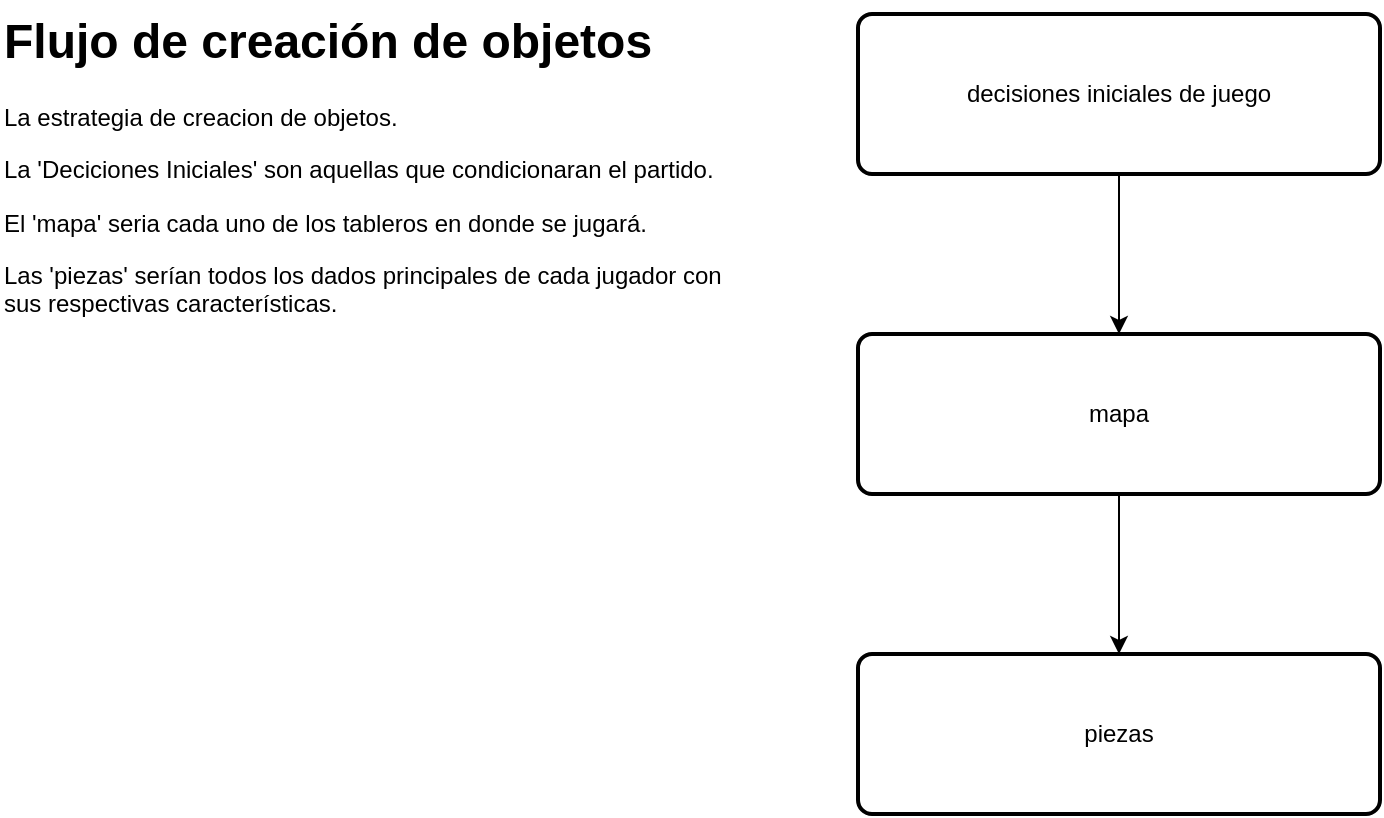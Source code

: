 <mxfile version="25.0.2" pages="4">
  <diagram id="rQ3dpa9_Co5zDlSY57t4" name="Flujo-creación-de-objetos">
    <mxGraphModel dx="1260" dy="745" grid="0" gridSize="10" guides="1" tooltips="1" connect="1" arrows="1" fold="1" page="1" pageScale="1" pageWidth="827" pageHeight="1169" math="0" shadow="0">
      <root>
        <mxCell id="0" />
        <mxCell id="1" parent="0" />
        <mxCell id="ic5RVDzomd-wtXtMFnOb-5" value="" style="edgeStyle=orthogonalEdgeStyle;rounded=0;orthogonalLoop=1;jettySize=auto;html=1;" edge="1" parent="1" source="ic5RVDzomd-wtXtMFnOb-1" target="ic5RVDzomd-wtXtMFnOb-4">
          <mxGeometry relative="1" as="geometry" />
        </mxCell>
        <mxCell id="ic5RVDzomd-wtXtMFnOb-1" value="decisiones iniciales de juego" style="rounded=1;whiteSpace=wrap;html=1;absoluteArcSize=1;arcSize=14;strokeWidth=2;" vertex="1" parent="1">
          <mxGeometry x="500" y="96" width="261" height="80" as="geometry" />
        </mxCell>
        <mxCell id="ic5RVDzomd-wtXtMFnOb-7" value="" style="edgeStyle=orthogonalEdgeStyle;rounded=0;orthogonalLoop=1;jettySize=auto;html=1;" edge="1" parent="1" source="ic5RVDzomd-wtXtMFnOb-4" target="ic5RVDzomd-wtXtMFnOb-6">
          <mxGeometry relative="1" as="geometry" />
        </mxCell>
        <mxCell id="ic5RVDzomd-wtXtMFnOb-4" value="mapa" style="rounded=1;whiteSpace=wrap;html=1;absoluteArcSize=1;arcSize=14;strokeWidth=2;" vertex="1" parent="1">
          <mxGeometry x="500" y="256" width="261" height="80" as="geometry" />
        </mxCell>
        <mxCell id="ic5RVDzomd-wtXtMFnOb-6" value="piezas" style="rounded=1;whiteSpace=wrap;html=1;absoluteArcSize=1;arcSize=14;strokeWidth=2;" vertex="1" parent="1">
          <mxGeometry x="500" y="416" width="261" height="80" as="geometry" />
        </mxCell>
        <mxCell id="ic5RVDzomd-wtXtMFnOb-8" value="&lt;h1 style=&quot;margin-top: 0px;&quot;&gt;Flujo de creación de objetos&lt;/h1&gt;&lt;p&gt;La estrategia de creacion de objetos.&lt;/p&gt;&lt;p&gt;La &#39;Deciciones Iniciales&#39; son aquellas que condicionaran el partido.&lt;/p&gt;&lt;p&gt;El &#39;mapa&#39; seria cada uno de los tableros en donde se jugará.&lt;/p&gt;&lt;p&gt;Las &#39;piezas&#39; serían todos los dados principales de cada jugador con sus respectivas características.&lt;/p&gt;" style="text;html=1;whiteSpace=wrap;overflow=hidden;rounded=0;" vertex="1" parent="1">
          <mxGeometry x="71" y="89" width="369" height="164" as="geometry" />
        </mxCell>
      </root>
    </mxGraphModel>
  </diagram>
  <diagram id="C5RBs43oDa-KdzZeNtuy" name="kernel-contenido">
    <mxGraphModel dx="1260" dy="745" grid="0" gridSize="10" guides="1" tooltips="1" connect="1" arrows="1" fold="1" page="1" pageScale="1" pageWidth="827" pageHeight="1169" math="0" shadow="0">
      <root>
        <mxCell id="WIyWlLk6GJQsqaUBKTNV-0" />
        <mxCell id="WIyWlLk6GJQsqaUBKTNV-1" parent="WIyWlLk6GJQsqaUBKTNV-0" />
        <mxCell id="lqP24pZE7a8jH-HipFR1-5" value="kernel" style="swimlane;fontStyle=0;childLayout=stackLayout;horizontal=1;startSize=30;horizontalStack=0;resizeParent=1;resizeParentMax=0;resizeLast=0;collapsible=1;marginBottom=0;whiteSpace=wrap;html=1;fillColor=#dae8fc;strokeColor=#6c8ebf;" vertex="1" parent="WIyWlLk6GJQsqaUBKTNV-1">
          <mxGeometry x="75" y="55" width="670" height="120" as="geometry" />
        </mxCell>
        <mxCell id="lqP24pZE7a8jH-HipFR1-6" value="piezas.py&lt;span style=&quot;white-space: pre;&quot;&gt;&#x9;&lt;/span&gt;&lt;span style=&quot;white-space: pre;&quot;&gt;&#x9;&lt;/span&gt;&lt;span style=&quot;white-space: pre;&quot;&gt;&#x9;&lt;/span&gt;:: Módulo que se encarga de las piezas del juego (Dado)" style="text;strokeColor=none;fillColor=none;align=left;verticalAlign=middle;spacingLeft=4;spacingRight=4;overflow=hidden;points=[[0,0.5],[1,0.5]];portConstraint=eastwest;rotatable=0;whiteSpace=wrap;html=1;" vertex="1" parent="lqP24pZE7a8jH-HipFR1-5">
          <mxGeometry y="30" width="670" height="30" as="geometry" />
        </mxCell>
        <mxCell id="lqP24pZE7a8jH-HipFR1-7" value="tableros.py&lt;span style=&quot;white-space: pre;&quot;&gt;&#x9;&lt;/span&gt;&lt;span style=&quot;white-space: pre;&quot;&gt;&#x9;&lt;/span&gt;:: Módulo que se encarga de los tableros del juego (Tablero)." style="text;strokeColor=none;fillColor=none;align=left;verticalAlign=middle;spacingLeft=4;spacingRight=4;overflow=hidden;points=[[0,0.5],[1,0.5]];portConstraint=eastwest;rotatable=0;whiteSpace=wrap;html=1;" vertex="1" parent="lqP24pZE7a8jH-HipFR1-5">
          <mxGeometry y="60" width="670" height="30" as="geometry" />
        </mxCell>
        <mxCell id="lqP24pZE7a8jH-HipFR1-8" value="dinamicas.py&lt;span style=&quot;white-space: pre;&quot;&gt;&#x9;&lt;/span&gt;&lt;span style=&quot;white-space: pre;&quot;&gt;&#x9;&lt;/span&gt;:: Módulo que se encarga de la las dinámicas del juego (UnPartido)" style="text;strokeColor=none;fillColor=none;align=left;verticalAlign=middle;spacingLeft=4;spacingRight=4;overflow=hidden;points=[[0,0.5],[1,0.5]];portConstraint=eastwest;rotatable=0;whiteSpace=wrap;html=1;" vertex="1" parent="lqP24pZE7a8jH-HipFR1-5">
          <mxGeometry y="90" width="670" height="30" as="geometry" />
        </mxCell>
        <mxCell id="lqP24pZE7a8jH-HipFR1-28" style="edgeStyle=orthogonalEdgeStyle;rounded=0;orthogonalLoop=1;jettySize=auto;html=1;exitX=0;exitY=0;exitDx=0;exitDy=0;entryX=0;entryY=0.5;entryDx=0;entryDy=0;dashed=1;dashPattern=1 1;" edge="1" parent="WIyWlLk6GJQsqaUBKTNV-1" source="lqP24pZE7a8jH-HipFR1-9" target="lqP24pZE7a8jH-HipFR1-6">
          <mxGeometry relative="1" as="geometry">
            <Array as="points">
              <mxPoint x="38" y="237" />
              <mxPoint x="38" y="100" />
            </Array>
          </mxGeometry>
        </mxCell>
        <mxCell id="lqP24pZE7a8jH-HipFR1-9" value="piezas.py" style="swimlane;fontStyle=0;childLayout=stackLayout;horizontal=1;startSize=30;horizontalStack=0;resizeParent=1;resizeParentMax=0;resizeLast=0;collapsible=1;marginBottom=0;whiteSpace=wrap;html=1;fillColor=#d5e8d4;strokeColor=#82b366;" vertex="1" parent="WIyWlLk6GJQsqaUBKTNV-1">
          <mxGeometry x="75" y="237" width="190" height="90" as="geometry" />
        </mxCell>
        <mxCell id="lqP24pZE7a8jH-HipFR1-10" value="importaciones (random.sample)" style="text;strokeColor=none;fillColor=none;align=left;verticalAlign=middle;spacingLeft=4;spacingRight=4;overflow=hidden;points=[[0,0.5],[1,0.5]];portConstraint=eastwest;rotatable=0;whiteSpace=wrap;html=1;" vertex="1" parent="lqP24pZE7a8jH-HipFR1-9">
          <mxGeometry y="30" width="190" height="30" as="geometry" />
        </mxCell>
        <mxCell id="lqP24pZE7a8jH-HipFR1-11" value="Dado" style="text;strokeColor=none;fillColor=none;align=left;verticalAlign=middle;spacingLeft=4;spacingRight=4;overflow=hidden;points=[[0,0.5],[1,0.5]];portConstraint=eastwest;rotatable=0;whiteSpace=wrap;html=1;" vertex="1" parent="lqP24pZE7a8jH-HipFR1-9">
          <mxGeometry y="60" width="190" height="30" as="geometry" />
        </mxCell>
        <mxCell id="lqP24pZE7a8jH-HipFR1-27" style="edgeStyle=orthogonalEdgeStyle;rounded=0;orthogonalLoop=1;jettySize=auto;html=1;exitX=0;exitY=0;exitDx=0;exitDy=0;entryX=0;entryY=0.5;entryDx=0;entryDy=0;dashed=1;dashPattern=1 1;" edge="1" parent="WIyWlLk6GJQsqaUBKTNV-1" source="lqP24pZE7a8jH-HipFR1-13" target="lqP24pZE7a8jH-HipFR1-7">
          <mxGeometry relative="1" as="geometry">
            <Array as="points">
              <mxPoint x="55" y="375" />
              <mxPoint x="55" y="130" />
            </Array>
          </mxGeometry>
        </mxCell>
        <mxCell id="lqP24pZE7a8jH-HipFR1-13" value="tableros.py" style="swimlane;fontStyle=0;childLayout=stackLayout;horizontal=1;startSize=30;horizontalStack=0;resizeParent=1;resizeParentMax=0;resizeLast=0;collapsible=1;marginBottom=0;whiteSpace=wrap;html=1;fillColor=#d5e8d4;strokeColor=#82b366;" vertex="1" parent="WIyWlLk6GJQsqaUBKTNV-1">
          <mxGeometry x="75" y="375" width="208" height="90" as="geometry" />
        </mxCell>
        <mxCell id="lqP24pZE7a8jH-HipFR1-14" value="importaciones" style="text;strokeColor=none;fillColor=none;align=left;verticalAlign=middle;spacingLeft=4;spacingRight=4;overflow=hidden;points=[[0,0.5],[1,0.5]];portConstraint=eastwest;rotatable=0;whiteSpace=wrap;html=1;container=0;" vertex="1" parent="lqP24pZE7a8jH-HipFR1-13">
          <mxGeometry y="30" width="208" height="30" as="geometry">
            <mxRectangle y="30" width="208" height="26" as="alternateBounds" />
          </mxGeometry>
        </mxCell>
        <mxCell id="lqP24pZE7a8jH-HipFR1-15" value="Tablero" style="text;strokeColor=none;fillColor=none;align=left;verticalAlign=middle;spacingLeft=4;spacingRight=4;overflow=hidden;points=[[0,0.5],[1,0.5]];portConstraint=eastwest;rotatable=0;whiteSpace=wrap;html=1;" vertex="1" parent="lqP24pZE7a8jH-HipFR1-13">
          <mxGeometry y="60" width="208" height="30" as="geometry" />
        </mxCell>
        <mxCell id="lqP24pZE7a8jH-HipFR1-22" value="importaciones" style="swimlane;fontStyle=0;childLayout=stackLayout;horizontal=1;startSize=30;horizontalStack=0;resizeParent=1;resizeParentMax=0;resizeLast=0;collapsible=1;marginBottom=0;whiteSpace=wrap;html=1;fillColor=#f5f5f5;fontColor=#333333;strokeColor=#666666;" vertex="1" parent="WIyWlLk6GJQsqaUBKTNV-1">
          <mxGeometry x="363" y="375" width="140" height="90" as="geometry">
            <mxRectangle x="368" y="405" width="111" height="30" as="alternateBounds" />
          </mxGeometry>
        </mxCell>
        <mxCell id="lqP24pZE7a8jH-HipFR1-23" value="random.sample" style="text;strokeColor=none;fillColor=none;align=left;verticalAlign=middle;spacingLeft=4;spacingRight=4;overflow=hidden;points=[[0,0.5],[1,0.5]];portConstraint=eastwest;rotatable=0;whiteSpace=wrap;html=1;" vertex="1" parent="lqP24pZE7a8jH-HipFR1-22">
          <mxGeometry y="30" width="140" height="30" as="geometry" />
        </mxCell>
        <mxCell id="lqP24pZE7a8jH-HipFR1-24" value="random.randint" style="text;strokeColor=none;fillColor=none;align=left;verticalAlign=middle;spacingLeft=4;spacingRight=4;overflow=hidden;points=[[0,0.5],[1,0.5]];portConstraint=eastwest;rotatable=0;whiteSpace=wrap;html=1;" vertex="1" parent="lqP24pZE7a8jH-HipFR1-22">
          <mxGeometry y="60" width="140" height="30" as="geometry" />
        </mxCell>
        <mxCell id="lqP24pZE7a8jH-HipFR1-26" style="edgeStyle=orthogonalEdgeStyle;rounded=0;orthogonalLoop=1;jettySize=auto;html=1;exitX=1;exitY=0.5;exitDx=0;exitDy=0;entryX=0;entryY=0.5;entryDx=0;entryDy=0;dashed=1;dashPattern=1 2;" edge="1" parent="WIyWlLk6GJQsqaUBKTNV-1" source="lqP24pZE7a8jH-HipFR1-14" target="lqP24pZE7a8jH-HipFR1-22">
          <mxGeometry relative="1" as="geometry" />
        </mxCell>
        <mxCell id="lqP24pZE7a8jH-HipFR1-29" value="dinamicas.py" style="swimlane;fontStyle=0;childLayout=stackLayout;horizontal=1;startSize=30;horizontalStack=0;resizeParent=1;resizeParentMax=0;resizeLast=0;collapsible=1;marginBottom=0;whiteSpace=wrap;html=1;fillColor=#d5e8d4;strokeColor=#82b366;" vertex="1" parent="WIyWlLk6GJQsqaUBKTNV-1">
          <mxGeometry x="75" y="513" width="208" height="90" as="geometry" />
        </mxCell>
        <mxCell id="lqP24pZE7a8jH-HipFR1-30" value="importaciones" style="text;strokeColor=none;fillColor=none;align=left;verticalAlign=middle;spacingLeft=4;spacingRight=4;overflow=hidden;points=[[0,0.5],[1,0.5]];portConstraint=eastwest;rotatable=0;whiteSpace=wrap;html=1;container=0;" vertex="1" parent="lqP24pZE7a8jH-HipFR1-29">
          <mxGeometry y="30" width="208" height="30" as="geometry">
            <mxRectangle y="30" width="208" height="26" as="alternateBounds" />
          </mxGeometry>
        </mxCell>
        <mxCell id="lqP24pZE7a8jH-HipFR1-31" value="Dado" style="text;strokeColor=none;fillColor=none;align=left;verticalAlign=middle;spacingLeft=4;spacingRight=4;overflow=hidden;points=[[0,0.5],[1,0.5]];portConstraint=eastwest;rotatable=0;whiteSpace=wrap;html=1;" vertex="1" parent="lqP24pZE7a8jH-HipFR1-29">
          <mxGeometry y="60" width="208" height="30" as="geometry" />
        </mxCell>
      </root>
    </mxGraphModel>
  </diagram>
  <diagram id="15YiM4Xp3e0FJQXkWvPg" name="piezas">
    <mxGraphModel dx="1260" dy="745" grid="0" gridSize="10" guides="1" tooltips="1" connect="1" arrows="1" fold="1" page="1" pageScale="1" pageWidth="827" pageHeight="1169" math="0" shadow="0">
      <root>
        <mxCell id="0" />
        <mxCell id="1" parent="0" />
        <mxCell id="TmNwrrzWdAssMame7SS5-1" value="piezas.py" style="swimlane;fontStyle=0;childLayout=stackLayout;horizontal=1;startSize=30;horizontalStack=0;resizeParent=1;resizeParentMax=0;resizeLast=0;collapsible=1;marginBottom=0;whiteSpace=wrap;html=1;fillColor=#d5e8d4;strokeColor=default;swimlaneLine=1;swimlaneFillColor=none;gradientColor=none;treeFolding=0;" vertex="1" parent="1">
          <mxGeometry x="108" y="83" width="576" height="121" as="geometry" />
        </mxCell>
        <mxCell id="TmNwrrzWdAssMame7SS5-2" value="importaciones&lt;span style=&quot;white-space: pre;&quot;&gt;&#x9;&lt;/span&gt;&lt;span style=&quot;white-space: pre;&quot;&gt;&#x9;&lt;/span&gt;:: todas las importaciones para hacer funcionar el módulo o su contenido." style="text;strokeColor=none;fillColor=none;align=left;verticalAlign=middle;spacingLeft=4;spacingRight=4;overflow=hidden;points=[[0,0.5],[1,0.5]];portConstraint=eastwest;rotatable=0;whiteSpace=wrap;html=1;" vertex="1" parent="TmNwrrzWdAssMame7SS5-1">
          <mxGeometry y="30" width="576" height="30" as="geometry" />
        </mxCell>
        <mxCell id="cgJlJY-h3yNItDX9F-jp-1" value="_Pieza&lt;span style=&quot;white-space: pre;&quot;&gt;&#x9;&lt;/span&gt;&lt;span style=&quot;white-space: pre;&quot;&gt;&#x9;&lt;/span&gt;&lt;span style=&quot;white-space: pre;&quot;&gt;&#x9;&lt;/span&gt;:: Clase abtrasta que contiene información comun de todas las piezas." style="text;strokeColor=none;fillColor=none;align=left;verticalAlign=middle;spacingLeft=4;spacingRight=4;overflow=hidden;points=[[0,0.5],[1,0.5]];portConstraint=eastwest;rotatable=0;whiteSpace=wrap;html=1;" vertex="1" parent="TmNwrrzWdAssMame7SS5-1">
          <mxGeometry y="60" width="576" height="30" as="geometry" />
        </mxCell>
        <mxCell id="TmNwrrzWdAssMame7SS5-3" value="Dado&lt;span style=&quot;white-space: pre;&quot;&gt;&#x9;&lt;/span&gt;&lt;span style=&quot;white-space: pre;&quot;&gt;&#x9;&lt;span style=&quot;white-space: pre;&quot;&gt;&#x9;&lt;/span&gt;&lt;/span&gt;:: Es la pieza principal de cada jugador." style="text;strokeColor=none;fillColor=none;align=left;verticalAlign=middle;spacingLeft=4;spacingRight=4;overflow=hidden;points=[[0,0.5],[1,0.5]];portConstraint=eastwest;rotatable=0;whiteSpace=wrap;html=1;" vertex="1" parent="TmNwrrzWdAssMame7SS5-1">
          <mxGeometry y="90" width="576" height="31" as="geometry" />
        </mxCell>
        <mxCell id="Ocyos8juidop120c3kgS-1" value="_Pieza" style="swimlane;fontStyle=0;childLayout=stackLayout;horizontal=1;startSize=30;horizontalStack=0;resizeParent=1;resizeParentMax=0;resizeLast=0;collapsible=1;marginBottom=0;whiteSpace=wrap;html=1;fillColor=#f8cecc;strokeColor=#b85450;" vertex="1" parent="1">
          <mxGeometry x="108" y="263" width="572" height="120" as="geometry" />
        </mxCell>
        <mxCell id="Ocyos8juidop120c3kgS-5" value="_reglasUnPaso&lt;span style=&quot;white-space: pre;&quot;&gt;&#x9;&lt;span style=&quot;white-space: pre;&quot;&gt;&#x9;&lt;/span&gt;&lt;span style=&quot;white-space: pre;&quot;&gt;&#x9;&lt;/span&gt;&lt;/span&gt;:: Son las reglas que se aplican antes de realizar un movimiento." style="text;strokeColor=none;fillColor=none;align=left;verticalAlign=middle;spacingLeft=4;spacingRight=4;overflow=hidden;points=[[0,0.5],[1,0.5]];portConstraint=eastwest;rotatable=0;whiteSpace=wrap;html=1;" vertex="1" parent="Ocyos8juidop120c3kgS-1">
          <mxGeometry y="30" width="572" height="30" as="geometry" />
        </mxCell>
        <mxCell id="Ocyos8juidop120c3kgS-6" value="_consecuenciasUnPaso&lt;span style=&quot;white-space: pre;&quot;&gt;&#x9;&lt;span style=&quot;white-space: pre;&quot;&gt;&#x9;&lt;/span&gt;&lt;/span&gt;:: Actualiza todos los demas&amp;nbsp;" style="text;strokeColor=none;fillColor=none;align=left;verticalAlign=middle;spacingLeft=4;spacingRight=4;overflow=hidden;points=[[0,0.5],[1,0.5]];portConstraint=eastwest;rotatable=0;whiteSpace=wrap;html=1;" vertex="1" parent="Ocyos8juidop120c3kgS-1">
          <mxGeometry y="60" width="572" height="30" as="geometry" />
        </mxCell>
        <mxCell id="Ocyos8juidop120c3kgS-2" value="unPaso&lt;span style=&quot;white-space: pre;&quot;&gt;&#x9;&lt;/span&gt;&lt;span style=&quot;white-space: pre;&quot;&gt;&#x9;&lt;/span&gt;&lt;span style=&quot;white-space: pre;&quot;&gt;&#x9;&lt;span style=&quot;white-space: pre;&quot;&gt;&#x9;&lt;/span&gt;&lt;span style=&quot;white-space: pre;&quot;&gt;&#x9;&lt;/span&gt;&lt;/span&gt;:: Es el método que le permite moverse a las piezas." style="text;strokeColor=none;fillColor=none;align=left;verticalAlign=middle;spacingLeft=4;spacingRight=4;overflow=hidden;points=[[0,0.5],[1,0.5]];portConstraint=eastwest;rotatable=0;whiteSpace=wrap;html=1;" vertex="1" parent="Ocyos8juidop120c3kgS-1">
          <mxGeometry y="90" width="572" height="30" as="geometry" />
        </mxCell>
        <mxCell id="Ocyos8juidop120c3kgS-8" value="Dado" style="swimlane;fontStyle=0;childLayout=stackLayout;horizontal=1;startSize=30;horizontalStack=0;resizeParent=1;resizeParentMax=0;resizeLast=0;collapsible=1;marginBottom=0;whiteSpace=wrap;html=1;fillColor=#f8cecc;strokeColor=#b85450;movableLabel=0;flipV=0;flipH=1;" vertex="1" parent="1">
          <mxGeometry x="108" y="441" width="570" height="120" as="geometry">
            <mxRectangle x="110" y="460" width="64" height="30" as="alternateBounds" />
          </mxGeometry>
        </mxCell>
        <mxCell id="Ocyos8juidop120c3kgS-9" value="_reglasUnPaso&lt;span style=&quot;white-space: pre;&quot;&gt;&#x9;&lt;span style=&quot;white-space: pre;&quot;&gt;&#x9;&lt;/span&gt;&lt;span style=&quot;white-space: pre;&quot;&gt;&#x9;&lt;/span&gt;&lt;/span&gt;:: Son las reglas que se aplican antes de realizar un movimiento." style="text;strokeColor=none;fillColor=none;align=left;verticalAlign=middle;spacingLeft=4;spacingRight=4;overflow=hidden;points=[[0,0.5],[1,0.5]];portConstraint=eastwest;rotatable=0;whiteSpace=wrap;html=1;" vertex="1" parent="Ocyos8juidop120c3kgS-8">
          <mxGeometry y="30" width="570" height="30" as="geometry" />
        </mxCell>
        <mxCell id="Ocyos8juidop120c3kgS-10" value="_consecuenciasUnPaso&lt;span style=&quot;white-space: pre;&quot;&gt;&#x9;&lt;span style=&quot;white-space: pre;&quot;&gt;&#x9;&lt;/span&gt;&lt;/span&gt;:: Actualiza todos los demas&amp;nbsp;" style="text;strokeColor=none;fillColor=none;align=left;verticalAlign=middle;spacingLeft=4;spacingRight=4;overflow=hidden;points=[[0,0.5],[1,0.5]];portConstraint=eastwest;rotatable=0;whiteSpace=wrap;html=1;" vertex="1" parent="Ocyos8juidop120c3kgS-8">
          <mxGeometry y="60" width="570" height="30" as="geometry" />
        </mxCell>
        <mxCell id="Ocyos8juidop120c3kgS-11" value="unPaso&lt;span style=&quot;white-space: pre;&quot;&gt;&#x9;&lt;/span&gt;&lt;span style=&quot;white-space: pre;&quot;&gt;&#x9;&lt;/span&gt;&lt;span style=&quot;white-space: pre;&quot;&gt;&#x9;&lt;span style=&quot;white-space: pre;&quot;&gt;&#x9;&lt;/span&gt;&lt;span style=&quot;white-space: pre;&quot;&gt;&#x9;&lt;/span&gt;&lt;/span&gt;:: Es el método que le permite moverse a las piezas." style="text;strokeColor=none;fillColor=none;align=left;verticalAlign=middle;spacingLeft=4;spacingRight=4;overflow=hidden;points=[[0,0.5],[1,0.5]];portConstraint=eastwest;rotatable=0;whiteSpace=wrap;html=1;" vertex="1" parent="Ocyos8juidop120c3kgS-8">
          <mxGeometry y="90" width="570" height="30" as="geometry" />
        </mxCell>
      </root>
    </mxGraphModel>
  </diagram>
  <diagram id="rIuuhCyS7X_bVUG-lv8y" name="Dado">
    <mxGraphModel dx="1050" dy="621" grid="0" gridSize="10" guides="1" tooltips="1" connect="1" arrows="1" fold="1" page="1" pageScale="1" pageWidth="827" pageHeight="1169" math="0" shadow="0">
      <root>
        <mxCell id="0" />
        <mxCell id="1" parent="0" />
        <mxCell id="do1ONikxYZWgdcPJUbCU-3" value="1" style="whiteSpace=wrap;html=1;aspect=fixed;" vertex="1" parent="1">
          <mxGeometry x="598" y="84" width="38" height="38" as="geometry" />
        </mxCell>
        <mxCell id="do1ONikxYZWgdcPJUbCU-4" value="2" style="whiteSpace=wrap;html=1;aspect=fixed;" vertex="1" parent="1">
          <mxGeometry x="636" y="84" width="38" height="38" as="geometry" />
        </mxCell>
        <mxCell id="do1ONikxYZWgdcPJUbCU-5" value="3" style="whiteSpace=wrap;html=1;aspect=fixed;" vertex="1" parent="1">
          <mxGeometry x="636" y="46" width="38" height="38" as="geometry" />
        </mxCell>
        <mxCell id="do1ONikxYZWgdcPJUbCU-6" value="4" style="whiteSpace=wrap;html=1;aspect=fixed;" vertex="1" parent="1">
          <mxGeometry x="636" y="122" width="38" height="38" as="geometry" />
        </mxCell>
        <mxCell id="do1ONikxYZWgdcPJUbCU-7" value="5" style="whiteSpace=wrap;html=1;aspect=fixed;" vertex="1" parent="1">
          <mxGeometry x="674" y="84" width="38" height="38" as="geometry" />
        </mxCell>
        <mxCell id="RxRzVCvHbWUXohZtjH2O-1" value="&amp;nbsp;Dado ( &lt;i&gt;_PiezaMovil&lt;/i&gt; )" style="swimlane;fontStyle=1;align=center;verticalAlign=top;childLayout=stackLayout;horizontal=1;startSize=26;horizontalStack=0;resizeParent=1;resizeParentMax=0;resizeLast=0;collapsible=1;marginBottom=0;whiteSpace=wrap;html=1;fillColor=#f8cecc;strokeColor=#b85450;" vertex="1" parent="1">
          <mxGeometry x="72" y="405" width="698" height="138" as="geometry" />
        </mxCell>
        <mxCell id="t1aLSrBS--v5HpO4tGPL-7" value="_forma = &#39;f1&#39;&lt;span style=&quot;white-space: pre;&quot;&gt;&#x9;&lt;/span&gt;&lt;span style=&quot;white-space: pre;&quot;&gt;&#x9;&lt;/span&gt;&lt;span style=&quot;white-space: pre;&quot;&gt;&#x9;&lt;/span&gt;&lt;span style=&quot;white-space: pre;&quot;&gt;&#x9;&lt;/span&gt;: la forma del dado (&#39;f1&#39; o &#39;f2&#39;)" style="text;strokeColor=none;fillColor=none;align=left;verticalAlign=top;spacingLeft=4;spacingRight=4;overflow=hidden;rotatable=0;points=[[0,0.5],[1,0.5]];portConstraint=eastwest;whiteSpace=wrap;html=1;" vertex="1" parent="RxRzVCvHbWUXohZtjH2O-1">
          <mxGeometry y="26" width="698" height="26" as="geometry" />
        </mxCell>
        <mxCell id="t1aLSrBS--v5HpO4tGPL-8" value="_estado = &#39;ENV&#39;&lt;span style=&quot;white-space: pre;&quot;&gt;&#x9;&lt;/span&gt;&lt;span style=&quot;white-space: pre;&quot;&gt;&#x9;&lt;/span&gt;&lt;span style=&quot;white-space: pre;&quot;&gt;&#x9;&lt;/span&gt;: el estado puede ser: &#39;ENV&#39; o &#39;EMV&#39;" style="text;strokeColor=none;fillColor=none;align=left;verticalAlign=top;spacingLeft=4;spacingRight=4;overflow=hidden;rotatable=0;points=[[0,0.5],[1,0.5]];portConstraint=eastwest;whiteSpace=wrap;html=1;" vertex="1" parent="RxRzVCvHbWUXohZtjH2O-1">
          <mxGeometry y="52" width="698" height="26" as="geometry" />
        </mxCell>
        <mxCell id="RxRzVCvHbWUXohZtjH2O-3" value="valores_cara = _valores[1]&lt;span style=&quot;white-space: pre;&quot;&gt;&#x9;&lt;/span&gt;: list[ list [ 0, int, 0], list [int, int, int], list [0, int, 0] ]" style="text;strokeColor=none;fillColor=none;align=left;verticalAlign=top;spacingLeft=4;spacingRight=4;overflow=hidden;rotatable=0;points=[[0,0.5],[1,0.5]];portConstraint=eastwest;whiteSpace=wrap;html=1;" vertex="1" parent="RxRzVCvHbWUXohZtjH2O-1">
          <mxGeometry y="78" width="698" height="26" as="geometry" />
        </mxCell>
        <mxCell id="RxRzVCvHbWUXohZtjH2O-5" value="" style="line;strokeWidth=1;fillColor=none;align=left;verticalAlign=middle;spacingTop=-1;spacingLeft=3;spacingRight=3;rotatable=0;labelPosition=right;points=[];portConstraint=eastwest;strokeColor=inherit;" vertex="1" parent="RxRzVCvHbWUXohZtjH2O-1">
          <mxGeometry y="104" width="698" height="8" as="geometry" />
        </mxCell>
        <mxCell id="RxRzVCvHbWUXohZtjH2O-6" value="_generadorValoresCaras () -&amp;gt; tuple [ valores, forma ]" style="text;strokeColor=none;fillColor=none;align=left;verticalAlign=top;spacingLeft=4;spacingRight=4;overflow=hidden;rotatable=0;points=[[0,0.5],[1,0.5]];portConstraint=eastwest;whiteSpace=wrap;html=1;" vertex="1" parent="RxRzVCvHbWUXohZtjH2O-1">
          <mxGeometry y="112" width="698" height="26" as="geometry" />
        </mxCell>
        <mxCell id="t1aLSrBS--v5HpO4tGPL-1" value="_PiezaMovil" style="swimlane;fontStyle=1;align=center;verticalAlign=top;childLayout=stackLayout;horizontal=1;startSize=26;horizontalStack=0;resizeParent=1;resizeParentMax=0;resizeLast=0;collapsible=1;marginBottom=0;whiteSpace=wrap;html=1;fillColor=#f8cecc;strokeColor=#b85450;" vertex="1" parent="1">
          <mxGeometry x="72" y="201" width="185" height="164" as="geometry" />
        </mxCell>
        <mxCell id="t1aLSrBS--v5HpO4tGPL-9" value="_estado: str &lt;span style=&quot;white-space: pre;&quot;&gt;&#x9;&lt;/span&gt;&lt;span style=&quot;white-space: pre;&quot;&gt;&#x9;&lt;/span&gt;= None" style="text;strokeColor=none;fillColor=none;align=left;verticalAlign=top;spacingLeft=4;spacingRight=4;overflow=hidden;rotatable=0;points=[[0,0.5],[1,0.5]];portConstraint=eastwest;whiteSpace=wrap;html=1;" vertex="1" parent="t1aLSrBS--v5HpO4tGPL-1">
          <mxGeometry y="26" width="185" height="26" as="geometry" />
        </mxCell>
        <mxCell id="t1aLSrBS--v5HpO4tGPL-2" value="coord: tuple[int, int] &lt;span style=&quot;white-space: pre;&quot;&gt;&#x9;&lt;/span&gt;= None" style="text;strokeColor=none;fillColor=none;align=left;verticalAlign=top;spacingLeft=4;spacingRight=4;overflow=hidden;rotatable=0;points=[[0,0.5],[1,0.5]];portConstraint=eastwest;whiteSpace=wrap;html=1;" vertex="1" parent="t1aLSrBS--v5HpO4tGPL-1">
          <mxGeometry y="52" width="185" height="26" as="geometry" />
        </mxCell>
        <mxCell id="t1aLSrBS--v5HpO4tGPL-5" value="cantidad_caras: int &lt;span style=&quot;white-space: pre;&quot;&gt;&#x9;&lt;/span&gt;= None" style="text;strokeColor=none;fillColor=none;align=left;verticalAlign=top;spacingLeft=4;spacingRight=4;overflow=hidden;rotatable=0;points=[[0,0.5],[1,0.5]];portConstraint=eastwest;whiteSpace=wrap;html=1;" vertex="1" parent="t1aLSrBS--v5HpO4tGPL-1">
          <mxGeometry y="78" width="185" height="26" as="geometry" />
        </mxCell>
        <mxCell id="t1aLSrBS--v5HpO4tGPL-6" value="cond_captura: int &lt;span style=&quot;white-space: pre;&quot;&gt;&#x9;&lt;/span&gt;= None" style="text;strokeColor=none;fillColor=none;align=left;verticalAlign=top;spacingLeft=4;spacingRight=4;overflow=hidden;rotatable=0;points=[[0,0.5],[1,0.5]];portConstraint=eastwest;whiteSpace=wrap;html=1;" vertex="1" parent="t1aLSrBS--v5HpO4tGPL-1">
          <mxGeometry y="104" width="185" height="26" as="geometry" />
        </mxCell>
        <mxCell id="t1aLSrBS--v5HpO4tGPL-3" value="" style="line;strokeWidth=1;fillColor=none;align=left;verticalAlign=middle;spacingTop=-1;spacingLeft=3;spacingRight=3;rotatable=0;labelPosition=right;points=[];portConstraint=eastwest;strokeColor=inherit;" vertex="1" parent="t1aLSrBS--v5HpO4tGPL-1">
          <mxGeometry y="130" width="185" height="8" as="geometry" />
        </mxCell>
        <mxCell id="t1aLSrBS--v5HpO4tGPL-4" value="unPaso()" style="text;strokeColor=none;fillColor=none;align=left;verticalAlign=top;spacingLeft=4;spacingRight=4;overflow=hidden;rotatable=0;points=[[0,0.5],[1,0.5]];portConstraint=eastwest;whiteSpace=wrap;html=1;" vertex="1" parent="t1aLSrBS--v5HpO4tGPL-1">
          <mxGeometry y="138" width="185" height="26" as="geometry" />
        </mxCell>
      </root>
    </mxGraphModel>
  </diagram>
</mxfile>
